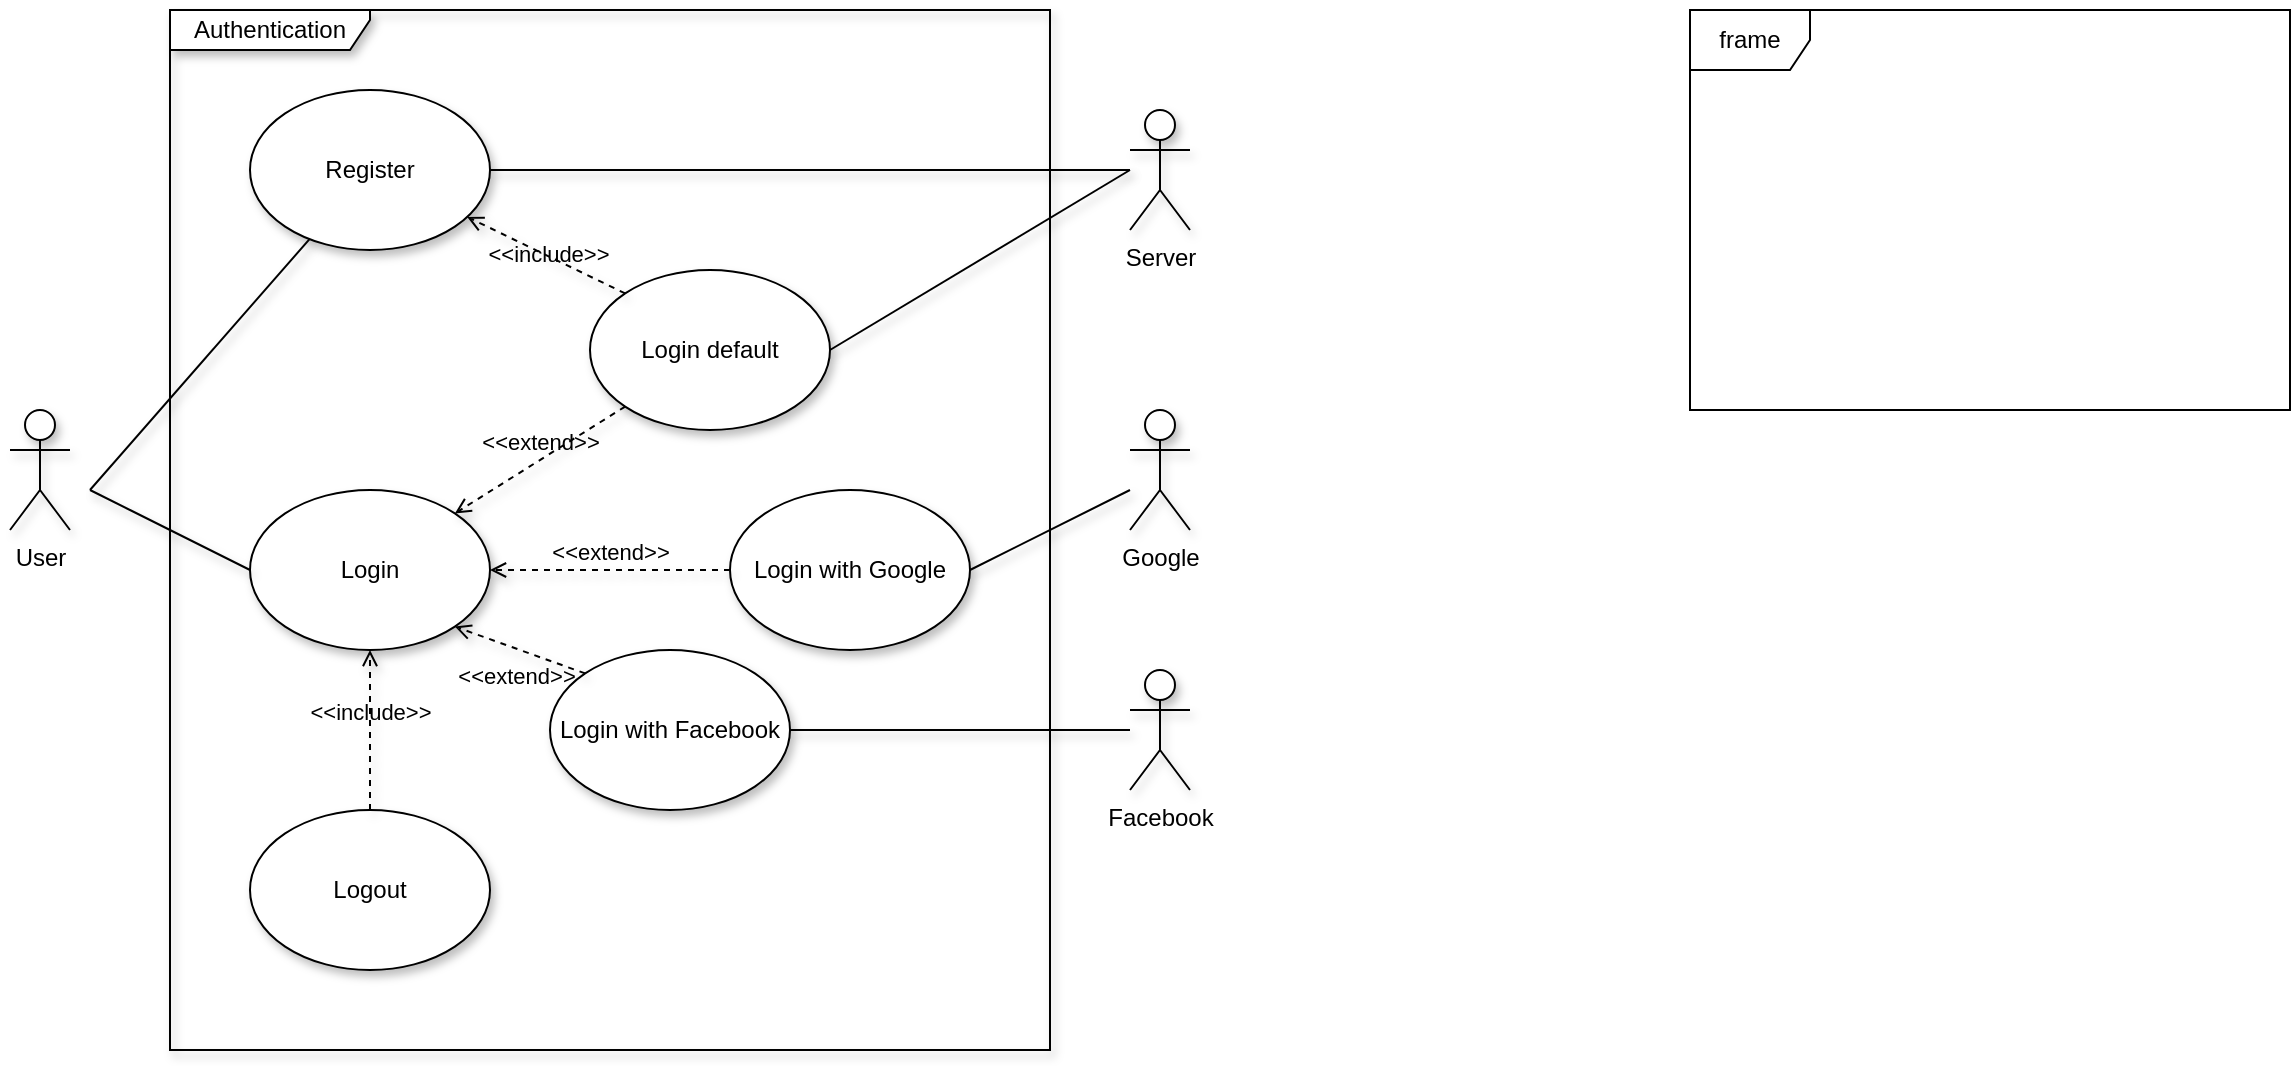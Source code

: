 <mxfile version="21.1.1" type="device">
  <diagram name="Trang-1" id="OnYV7jFH2yONVQegw-Og">
    <mxGraphModel dx="1235" dy="684" grid="1" gridSize="10" guides="1" tooltips="1" connect="1" arrows="1" fold="1" page="1" pageScale="1" pageWidth="827" pageHeight="1169" math="0" shadow="0">
      <root>
        <mxCell id="0" />
        <mxCell id="1" parent="0" />
        <mxCell id="wM33AacprSD3bpffsVfW-1" value="Authentication" style="shape=umlFrame;whiteSpace=wrap;html=1;pointerEvents=0;width=100;height=20;swimlaneFillColor=none;shadow=1;" vertex="1" parent="1">
          <mxGeometry x="120" y="40" width="440" height="520" as="geometry" />
        </mxCell>
        <mxCell id="wM33AacprSD3bpffsVfW-2" value="User" style="shape=umlActor;verticalLabelPosition=bottom;verticalAlign=top;html=1;shadow=1;" vertex="1" parent="1">
          <mxGeometry x="40" y="240" width="30" height="60" as="geometry" />
        </mxCell>
        <mxCell id="wM33AacprSD3bpffsVfW-3" value="Login" style="ellipse;whiteSpace=wrap;html=1;shadow=1;" vertex="1" parent="1">
          <mxGeometry x="160" y="280" width="120" height="80" as="geometry" />
        </mxCell>
        <mxCell id="wM33AacprSD3bpffsVfW-5" value="Login default" style="ellipse;whiteSpace=wrap;html=1;shadow=1;" vertex="1" parent="1">
          <mxGeometry x="330" y="170" width="120" height="80" as="geometry" />
        </mxCell>
        <mxCell id="wM33AacprSD3bpffsVfW-10" value="" style="endArrow=none;html=1;rounded=0;entryX=0;entryY=0.5;entryDx=0;entryDy=0;shadow=1;" edge="1" parent="1" target="wM33AacprSD3bpffsVfW-3">
          <mxGeometry width="50" height="50" relative="1" as="geometry">
            <mxPoint x="80" y="280" as="sourcePoint" />
            <mxPoint x="210" y="230" as="targetPoint" />
          </mxGeometry>
        </mxCell>
        <mxCell id="wM33AacprSD3bpffsVfW-11" value="Register" style="ellipse;whiteSpace=wrap;html=1;shadow=1;" vertex="1" parent="1">
          <mxGeometry x="160" y="80" width="120" height="80" as="geometry" />
        </mxCell>
        <mxCell id="wM33AacprSD3bpffsVfW-19" value="" style="endArrow=none;html=1;rounded=0;shadow=1;" edge="1" parent="1" target="wM33AacprSD3bpffsVfW-11">
          <mxGeometry width="50" height="50" relative="1" as="geometry">
            <mxPoint x="80" y="280" as="sourcePoint" />
            <mxPoint x="240" y="350" as="targetPoint" />
          </mxGeometry>
        </mxCell>
        <mxCell id="wM33AacprSD3bpffsVfW-27" value="&amp;lt;&amp;lt;include&amp;gt;&amp;gt;" style="html=1;verticalAlign=bottom;labelBackgroundColor=none;endArrow=open;endFill=0;dashed=1;rounded=0;exitX=0;exitY=0;exitDx=0;exitDy=0;shadow=1;" edge="1" parent="1" source="wM33AacprSD3bpffsVfW-5" target="wM33AacprSD3bpffsVfW-11">
          <mxGeometry x="-0.1" y="7" width="160" relative="1" as="geometry">
            <mxPoint x="230" y="630" as="sourcePoint" />
            <mxPoint x="390" y="630" as="targetPoint" />
            <mxPoint as="offset" />
          </mxGeometry>
        </mxCell>
        <mxCell id="wM33AacprSD3bpffsVfW-28" value="Server" style="shape=umlActor;verticalLabelPosition=bottom;verticalAlign=top;html=1;shadow=1;" vertex="1" parent="1">
          <mxGeometry x="600" y="90" width="30" height="60" as="geometry" />
        </mxCell>
        <mxCell id="wM33AacprSD3bpffsVfW-30" value="" style="endArrow=none;html=1;rounded=0;exitX=1;exitY=0.5;exitDx=0;exitDy=0;shadow=1;" edge="1" parent="1" source="wM33AacprSD3bpffsVfW-35">
          <mxGeometry width="50" height="50" relative="1" as="geometry">
            <mxPoint x="600" y="580" as="sourcePoint" />
            <mxPoint x="600" y="400" as="targetPoint" />
          </mxGeometry>
        </mxCell>
        <mxCell id="wM33AacprSD3bpffsVfW-35" value="Login with Facebook" style="ellipse;whiteSpace=wrap;html=1;shadow=1;" vertex="1" parent="1">
          <mxGeometry x="310" y="360" width="120" height="80" as="geometry" />
        </mxCell>
        <mxCell id="wM33AacprSD3bpffsVfW-38" value="Login with Google" style="ellipse;whiteSpace=wrap;html=1;shadow=1;" vertex="1" parent="1">
          <mxGeometry x="400" y="280" width="120" height="80" as="geometry" />
        </mxCell>
        <mxCell id="wM33AacprSD3bpffsVfW-50" value="" style="endArrow=none;html=1;rounded=0;exitX=1;exitY=0.5;exitDx=0;exitDy=0;shadow=1;" edge="1" parent="1" source="wM33AacprSD3bpffsVfW-11">
          <mxGeometry width="50" height="50" relative="1" as="geometry">
            <mxPoint x="510" y="120" as="sourcePoint" />
            <mxPoint x="600" y="120" as="targetPoint" />
          </mxGeometry>
        </mxCell>
        <mxCell id="wM33AacprSD3bpffsVfW-52" value="Google" style="shape=umlActor;verticalLabelPosition=bottom;verticalAlign=top;html=1;shadow=1;" vertex="1" parent="1">
          <mxGeometry x="600" y="240" width="30" height="60" as="geometry" />
        </mxCell>
        <mxCell id="wM33AacprSD3bpffsVfW-53" value="" style="endArrow=none;html=1;rounded=0;exitX=1;exitY=0.5;exitDx=0;exitDy=0;shadow=1;" edge="1" parent="1" source="wM33AacprSD3bpffsVfW-5">
          <mxGeometry width="50" height="50" relative="1" as="geometry">
            <mxPoint x="600" y="310" as="sourcePoint" />
            <mxPoint x="600" y="120" as="targetPoint" />
          </mxGeometry>
        </mxCell>
        <mxCell id="wM33AacprSD3bpffsVfW-54" value="Facebook" style="shape=umlActor;verticalLabelPosition=bottom;verticalAlign=top;html=1;shadow=1;" vertex="1" parent="1">
          <mxGeometry x="600" y="370" width="30" height="60" as="geometry" />
        </mxCell>
        <mxCell id="wM33AacprSD3bpffsVfW-56" value="" style="endArrow=none;html=1;rounded=0;exitX=1;exitY=0.5;exitDx=0;exitDy=0;shadow=1;" edge="1" parent="1" source="wM33AacprSD3bpffsVfW-38">
          <mxGeometry width="50" height="50" relative="1" as="geometry">
            <mxPoint x="600" y="310" as="sourcePoint" />
            <mxPoint x="600" y="280" as="targetPoint" />
          </mxGeometry>
        </mxCell>
        <mxCell id="wM33AacprSD3bpffsVfW-57" value="&amp;lt;&amp;lt;extend&amp;gt;&amp;gt;" style="html=1;verticalAlign=bottom;labelBackgroundColor=none;endArrow=open;endFill=0;dashed=1;rounded=0;entryX=1;entryY=0.5;entryDx=0;entryDy=0;exitX=0;exitY=0.5;exitDx=0;exitDy=0;shadow=1;" edge="1" parent="1" source="wM33AacprSD3bpffsVfW-38" target="wM33AacprSD3bpffsVfW-3">
          <mxGeometry width="160" relative="1" as="geometry">
            <mxPoint x="420" y="319.41" as="sourcePoint" />
            <mxPoint x="580" y="319.41" as="targetPoint" />
          </mxGeometry>
        </mxCell>
        <mxCell id="wM33AacprSD3bpffsVfW-58" value="&amp;lt;&amp;lt;extend&amp;gt;&amp;gt;" style="html=1;verticalAlign=bottom;labelBackgroundColor=none;endArrow=open;endFill=0;dashed=1;rounded=0;entryX=1;entryY=1;entryDx=0;entryDy=0;exitX=0;exitY=0;exitDx=0;exitDy=0;shadow=1;" edge="1" parent="1" source="wM33AacprSD3bpffsVfW-35" target="wM33AacprSD3bpffsVfW-3">
          <mxGeometry x="-0.166" y="21" width="160" relative="1" as="geometry">
            <mxPoint x="540" y="290" as="sourcePoint" />
            <mxPoint x="700" y="290" as="targetPoint" />
            <mxPoint as="offset" />
          </mxGeometry>
        </mxCell>
        <mxCell id="wM33AacprSD3bpffsVfW-59" value="&amp;lt;&amp;lt;extend&amp;gt;&amp;gt;" style="html=1;verticalAlign=bottom;labelBackgroundColor=none;endArrow=open;endFill=0;dashed=1;rounded=0;entryX=1;entryY=0;entryDx=0;entryDy=0;exitX=0;exitY=1;exitDx=0;exitDy=0;shadow=1;" edge="1" parent="1" source="wM33AacprSD3bpffsVfW-5" target="wM33AacprSD3bpffsVfW-3">
          <mxGeometry width="160" relative="1" as="geometry">
            <mxPoint x="540" y="290" as="sourcePoint" />
            <mxPoint x="700" y="290" as="targetPoint" />
          </mxGeometry>
        </mxCell>
        <mxCell id="wM33AacprSD3bpffsVfW-60" value="Logout" style="ellipse;whiteSpace=wrap;html=1;shadow=1;" vertex="1" parent="1">
          <mxGeometry x="160" y="440" width="120" height="80" as="geometry" />
        </mxCell>
        <mxCell id="wM33AacprSD3bpffsVfW-61" value="&amp;lt;&amp;lt;include&amp;gt;&amp;gt;" style="html=1;verticalAlign=bottom;labelBackgroundColor=none;endArrow=open;endFill=0;dashed=1;rounded=0;exitX=0.5;exitY=0;exitDx=0;exitDy=0;entryX=0.5;entryY=1;entryDx=0;entryDy=0;shadow=1;" edge="1" parent="1" source="wM33AacprSD3bpffsVfW-60" target="wM33AacprSD3bpffsVfW-3">
          <mxGeometry width="160" relative="1" as="geometry">
            <mxPoint x="630" y="290" as="sourcePoint" />
            <mxPoint x="790" y="290" as="targetPoint" />
          </mxGeometry>
        </mxCell>
        <mxCell id="wM33AacprSD3bpffsVfW-62" value="frame" style="shape=umlFrame;whiteSpace=wrap;html=1;pointerEvents=0;" vertex="1" parent="1">
          <mxGeometry x="880" y="40" width="300" height="200" as="geometry" />
        </mxCell>
      </root>
    </mxGraphModel>
  </diagram>
</mxfile>
